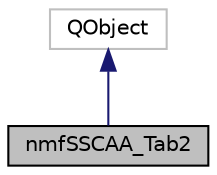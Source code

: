 digraph "nmfSSCAA_Tab2"
{
 // LATEX_PDF_SIZE
  edge [fontname="Helvetica",fontsize="10",labelfontname="Helvetica",labelfontsize="10"];
  node [fontname="Helvetica",fontsize="10",shape=record];
  Node1 [label="nmfSSCAA_Tab2",height=0.2,width=0.4,color="black", fillcolor="grey75", style="filled", fontcolor="black",tooltip="The class containing the interactions for the 2nd SSCAA tabbed pane: Survey Catch Data."];
  Node2 -> Node1 [dir="back",color="midnightblue",fontsize="10",style="solid",fontname="Helvetica"];
  Node2 [label="QObject",height=0.2,width=0.4,color="grey75", fillcolor="white", style="filled",tooltip=" "];
}
